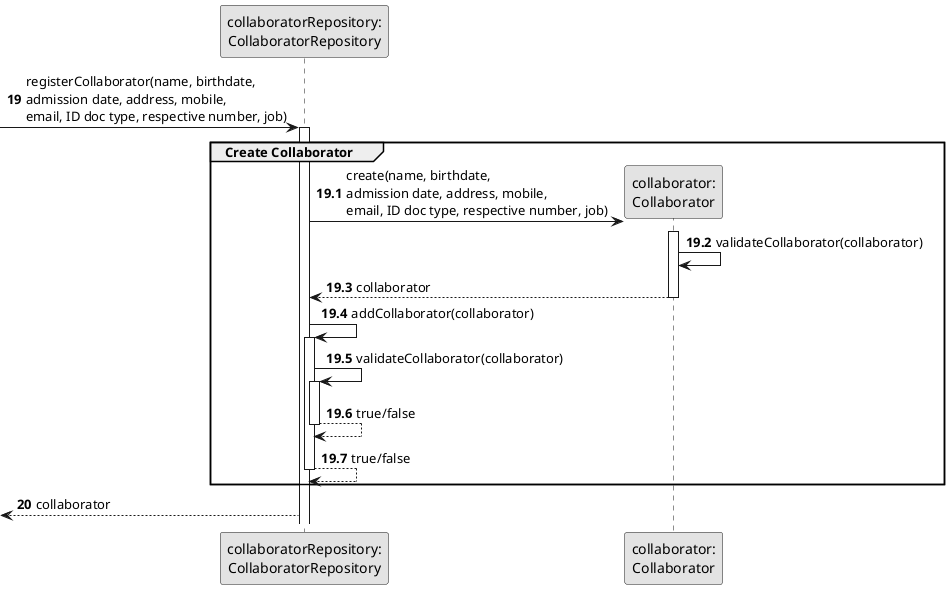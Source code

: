 @startuml
skinparam monochrome true
skinparam packageStyle rectangle
skinparam shadowing false


participant "collaboratorRepository:\nCollaboratorRepository" as CollaboratorRepository
participant "collaborator:\nCollaborator" as Collaborator

autonumber 19
-> CollaboratorRepository : registerCollaborator(name, birthdate, \nadmission date, address, mobile, \nemail, ID doc type, respective number, job)


autonumber 19.1

activate CollaboratorRepository
    group Create Collaborator
CollaboratorRepository -> Collaborator**: create(name, birthdate, \nadmission date, address, mobile, \nemail, ID doc type, respective number, job)

            activate Collaborator

                Collaborator -> Collaborator: validateCollaborator(collaborator)
                Collaborator --> CollaboratorRepository : collaborator

            deactivate Collaborator

        CollaboratorRepository -> CollaboratorRepository: addCollaborator(collaborator)

        activate CollaboratorRepository
            CollaboratorRepository -> CollaboratorRepository: validateCollaborator(collaborator)
            activate CollaboratorRepository

                CollaboratorRepository --> CollaboratorRepository : true/false
            deactivate CollaboratorRepository

            CollaboratorRepository --> CollaboratorRepository : true/false

        deactivate CollaboratorRepository
    end group

    autonumber 20
<-- CollaboratorRepository : collaborator



@enduml